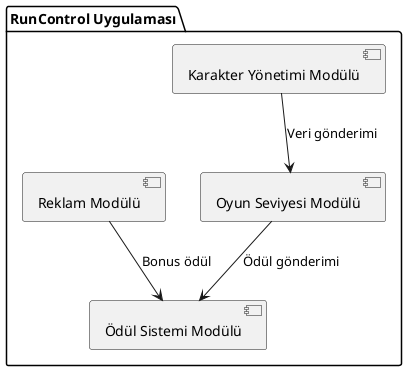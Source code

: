 @startuml
package "RunControl Uygulaması" {
  [Karakter Yönetimi Modülü]
  [Oyun Seviyesi Modülü]
  [Ödül Sistemi Modülü]
  [Reklam Modülü]
}

[Karakter Yönetimi Modülü] --> [Oyun Seviyesi Modülü] : Veri gönderimi
[Oyun Seviyesi Modülü] --> [Ödül Sistemi Modülü] : Ödül gönderimi
[Reklam Modülü] --> [Ödül Sistemi Modülü] : Bonus ödül
@enduml
